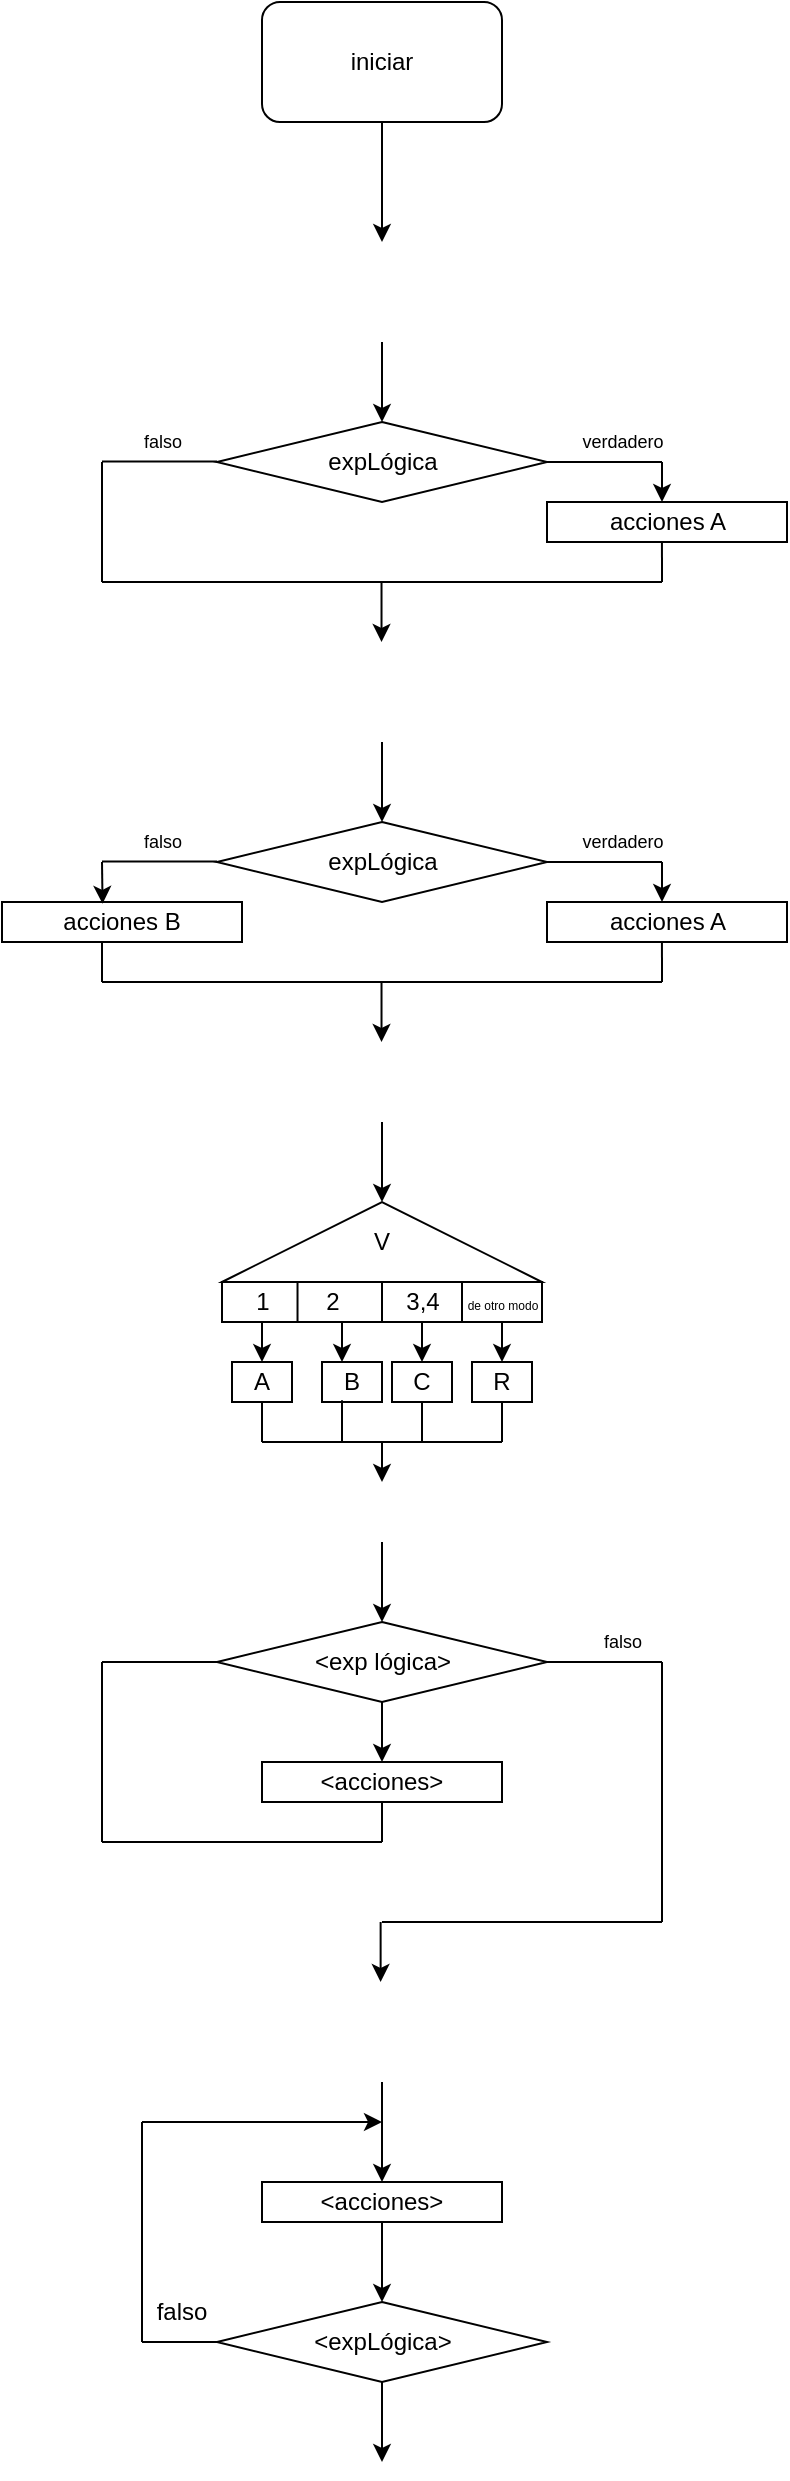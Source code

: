 <mxfile version="20.3.3" type="github">
  <diagram id="kRvHD2GlXKEN1Marm6bR" name="Página-1">
    <mxGraphModel dx="419" dy="631" grid="1" gridSize="10" guides="1" tooltips="1" connect="1" arrows="1" fold="1" page="1" pageScale="1" pageWidth="827" pageHeight="1169" math="0" shadow="0">
      <root>
        <mxCell id="0" />
        <mxCell id="1" parent="0" />
        <mxCell id="Mf4Op65rAEukfJ672IiG-1" value="iniciar" style="rounded=1;whiteSpace=wrap;html=1;" parent="1" vertex="1">
          <mxGeometry x="340" y="40" width="120" height="60" as="geometry" />
        </mxCell>
        <mxCell id="Mf4Op65rAEukfJ672IiG-2" value="" style="endArrow=classic;html=1;rounded=0;exitX=0.5;exitY=1;exitDx=0;exitDy=0;" parent="1" source="Mf4Op65rAEukfJ672IiG-1" edge="1">
          <mxGeometry width="50" height="50" relative="1" as="geometry">
            <mxPoint x="390" y="420" as="sourcePoint" />
            <mxPoint x="400" y="160" as="targetPoint" />
          </mxGeometry>
        </mxCell>
        <mxCell id="Mf4Op65rAEukfJ672IiG-3" value="expLógica" style="rhombus;whiteSpace=wrap;html=1;" parent="1" vertex="1">
          <mxGeometry x="317.5" y="250" width="165" height="40" as="geometry" />
        </mxCell>
        <mxCell id="Mf4Op65rAEukfJ672IiG-10" value="" style="endArrow=none;html=1;rounded=0;" parent="1" edge="1">
          <mxGeometry width="50" height="50" relative="1" as="geometry">
            <mxPoint x="482.5" y="270" as="sourcePoint" />
            <mxPoint x="540" y="270" as="targetPoint" />
            <Array as="points">
              <mxPoint x="512.5" y="270" />
            </Array>
          </mxGeometry>
        </mxCell>
        <mxCell id="Mf4Op65rAEukfJ672IiG-12" style="edgeStyle=orthogonalEdgeStyle;rounded=0;orthogonalLoop=1;jettySize=auto;html=1;exitX=0.5;exitY=1;exitDx=0;exitDy=0;" parent="1" source="Mf4Op65rAEukfJ672IiG-3" target="Mf4Op65rAEukfJ672IiG-3" edge="1">
          <mxGeometry relative="1" as="geometry" />
        </mxCell>
        <mxCell id="Mf4Op65rAEukfJ672IiG-13" value="" style="endArrow=none;html=1;rounded=0;startArrow=none;" parent="1" edge="1">
          <mxGeometry width="50" height="50" relative="1" as="geometry">
            <mxPoint x="512.5" y="270" as="sourcePoint" />
            <mxPoint x="540" y="270" as="targetPoint" />
            <Array as="points">
              <mxPoint x="512.5" y="270" />
            </Array>
          </mxGeometry>
        </mxCell>
        <mxCell id="Mf4Op65rAEukfJ672IiG-14" value="" style="endArrow=none;html=1;rounded=0;" parent="1" edge="1">
          <mxGeometry width="50" height="50" relative="1" as="geometry">
            <mxPoint x="260" y="269.71" as="sourcePoint" />
            <mxPoint x="317.5" y="269.71" as="targetPoint" />
            <Array as="points">
              <mxPoint x="290" y="269.71" />
            </Array>
          </mxGeometry>
        </mxCell>
        <mxCell id="Mf4Op65rAEukfJ672IiG-16" value="" style="endArrow=none;html=1;rounded=0;" parent="1" edge="1">
          <mxGeometry width="50" height="50" relative="1" as="geometry">
            <mxPoint x="260" y="330" as="sourcePoint" />
            <mxPoint x="260" y="270" as="targetPoint" />
          </mxGeometry>
        </mxCell>
        <mxCell id="Mf4Op65rAEukfJ672IiG-19" style="edgeStyle=orthogonalEdgeStyle;rounded=0;orthogonalLoop=1;jettySize=auto;html=1;exitX=0.5;exitY=1;exitDx=0;exitDy=0;" parent="1" source="Mf4Op65rAEukfJ672IiG-17" target="Mf4Op65rAEukfJ672IiG-17" edge="1">
          <mxGeometry relative="1" as="geometry" />
        </mxCell>
        <mxCell id="Mf4Op65rAEukfJ672IiG-21" value="" style="endArrow=none;html=1;rounded=0;" parent="1" edge="1">
          <mxGeometry width="50" height="50" relative="1" as="geometry">
            <mxPoint x="540" y="330" as="sourcePoint" />
            <mxPoint x="260" y="330" as="targetPoint" />
            <Array as="points" />
          </mxGeometry>
        </mxCell>
        <mxCell id="Mf4Op65rAEukfJ672IiG-17" value="acciones A" style="rounded=0;whiteSpace=wrap;html=1;" parent="1" vertex="1">
          <mxGeometry x="482.5" y="290" width="120" height="20" as="geometry" />
        </mxCell>
        <mxCell id="Mf4Op65rAEukfJ672IiG-23" value="" style="endArrow=classic;html=1;rounded=0;" parent="1" edge="1">
          <mxGeometry width="50" height="50" relative="1" as="geometry">
            <mxPoint x="540" y="270" as="sourcePoint" />
            <mxPoint x="540" y="290" as="targetPoint" />
            <Array as="points">
              <mxPoint x="540" y="290" />
            </Array>
          </mxGeometry>
        </mxCell>
        <mxCell id="Mf4Op65rAEukfJ672IiG-25" value="" style="endArrow=none;html=1;rounded=0;exitX=0.479;exitY=1.025;exitDx=0;exitDy=0;exitPerimeter=0;" parent="1" source="Mf4Op65rAEukfJ672IiG-17" edge="1">
          <mxGeometry width="50" height="50" relative="1" as="geometry">
            <mxPoint x="380" y="350" as="sourcePoint" />
            <mxPoint x="540" y="330" as="targetPoint" />
          </mxGeometry>
        </mxCell>
        <mxCell id="Mf4Op65rAEukfJ672IiG-26" value="" style="endArrow=classic;html=1;rounded=0;entryX=0.5;entryY=0;entryDx=0;entryDy=0;" parent="1" target="Mf4Op65rAEukfJ672IiG-3" edge="1">
          <mxGeometry width="50" height="50" relative="1" as="geometry">
            <mxPoint x="400" y="210" as="sourcePoint" />
            <mxPoint x="430" y="290" as="targetPoint" />
          </mxGeometry>
        </mxCell>
        <mxCell id="Mf4Op65rAEukfJ672IiG-29" value="" style="endArrow=none;html=1;rounded=0;" parent="1" edge="1">
          <mxGeometry width="50" height="50" relative="1" as="geometry">
            <mxPoint x="482.5" y="270" as="sourcePoint" />
            <mxPoint x="482.5" y="270" as="targetPoint" />
            <Array as="points" />
          </mxGeometry>
        </mxCell>
        <mxCell id="Mf4Op65rAEukfJ672IiG-30" value="falso" style="text;html=1;align=center;verticalAlign=middle;resizable=0;points=[];autosize=1;strokeColor=none;fillColor=none;fontSize=9;" parent="1" vertex="1">
          <mxGeometry x="270" y="250" width="40" height="20" as="geometry" />
        </mxCell>
        <mxCell id="Mf4Op65rAEukfJ672IiG-32" value="verdadero" style="text;html=1;align=center;verticalAlign=middle;resizable=0;points=[];autosize=1;strokeColor=none;fillColor=none;fontSize=9;" parent="1" vertex="1">
          <mxGeometry x="490" y="250" width="60" height="20" as="geometry" />
        </mxCell>
        <mxCell id="Mf4Op65rAEukfJ672IiG-34" value="" style="endArrow=classic;html=1;rounded=0;fontSize=9;" parent="1" edge="1">
          <mxGeometry width="50" height="50" relative="1" as="geometry">
            <mxPoint x="399.76" y="330" as="sourcePoint" />
            <mxPoint x="399.76" y="360" as="targetPoint" />
          </mxGeometry>
        </mxCell>
        <mxCell id="Mf4Op65rAEukfJ672IiG-51" value="expLógica" style="rhombus;whiteSpace=wrap;html=1;" parent="1" vertex="1">
          <mxGeometry x="317.5" y="450" width="165" height="40" as="geometry" />
        </mxCell>
        <mxCell id="Mf4Op65rAEukfJ672IiG-52" value="" style="endArrow=none;html=1;rounded=0;" parent="1" edge="1">
          <mxGeometry width="50" height="50" relative="1" as="geometry">
            <mxPoint x="482.5" y="470" as="sourcePoint" />
            <mxPoint x="540" y="470" as="targetPoint" />
            <Array as="points">
              <mxPoint x="512.5" y="470" />
            </Array>
          </mxGeometry>
        </mxCell>
        <mxCell id="Mf4Op65rAEukfJ672IiG-53" style="edgeStyle=orthogonalEdgeStyle;rounded=0;orthogonalLoop=1;jettySize=auto;html=1;exitX=0.5;exitY=1;exitDx=0;exitDy=0;" parent="1" source="Mf4Op65rAEukfJ672IiG-51" target="Mf4Op65rAEukfJ672IiG-51" edge="1">
          <mxGeometry relative="1" as="geometry" />
        </mxCell>
        <mxCell id="Mf4Op65rAEukfJ672IiG-54" value="" style="endArrow=none;html=1;rounded=0;startArrow=none;" parent="1" edge="1">
          <mxGeometry width="50" height="50" relative="1" as="geometry">
            <mxPoint x="512.5" y="470" as="sourcePoint" />
            <mxPoint x="540" y="470" as="targetPoint" />
            <Array as="points">
              <mxPoint x="512.5" y="470" />
            </Array>
          </mxGeometry>
        </mxCell>
        <mxCell id="Mf4Op65rAEukfJ672IiG-55" value="" style="endArrow=none;html=1;rounded=0;" parent="1" edge="1">
          <mxGeometry width="50" height="50" relative="1" as="geometry">
            <mxPoint x="260" y="469.71" as="sourcePoint" />
            <mxPoint x="317.5" y="469.71" as="targetPoint" />
            <Array as="points">
              <mxPoint x="290" y="469.71" />
            </Array>
          </mxGeometry>
        </mxCell>
        <mxCell id="Mf4Op65rAEukfJ672IiG-57" style="edgeStyle=orthogonalEdgeStyle;rounded=0;orthogonalLoop=1;jettySize=auto;html=1;exitX=0.5;exitY=1;exitDx=0;exitDy=0;" parent="1" source="Mf4Op65rAEukfJ672IiG-59" target="Mf4Op65rAEukfJ672IiG-59" edge="1">
          <mxGeometry relative="1" as="geometry" />
        </mxCell>
        <mxCell id="Mf4Op65rAEukfJ672IiG-58" value="" style="endArrow=none;html=1;rounded=0;" parent="1" edge="1">
          <mxGeometry width="50" height="50" relative="1" as="geometry">
            <mxPoint x="540" y="530" as="sourcePoint" />
            <mxPoint x="260" y="530" as="targetPoint" />
            <Array as="points" />
          </mxGeometry>
        </mxCell>
        <mxCell id="Mf4Op65rAEukfJ672IiG-59" value="acciones A" style="rounded=0;whiteSpace=wrap;html=1;" parent="1" vertex="1">
          <mxGeometry x="482.5" y="490" width="120" height="20" as="geometry" />
        </mxCell>
        <mxCell id="Mf4Op65rAEukfJ672IiG-60" value="" style="endArrow=classic;html=1;rounded=0;" parent="1" edge="1">
          <mxGeometry width="50" height="50" relative="1" as="geometry">
            <mxPoint x="540" y="470" as="sourcePoint" />
            <mxPoint x="540" y="490" as="targetPoint" />
            <Array as="points">
              <mxPoint x="540" y="490" />
            </Array>
          </mxGeometry>
        </mxCell>
        <mxCell id="Mf4Op65rAEukfJ672IiG-61" value="" style="endArrow=none;html=1;rounded=0;exitX=0.479;exitY=1.025;exitDx=0;exitDy=0;exitPerimeter=0;" parent="1" source="Mf4Op65rAEukfJ672IiG-59" edge="1">
          <mxGeometry width="50" height="50" relative="1" as="geometry">
            <mxPoint x="380" y="550" as="sourcePoint" />
            <mxPoint x="540" y="530" as="targetPoint" />
          </mxGeometry>
        </mxCell>
        <mxCell id="Mf4Op65rAEukfJ672IiG-62" value="" style="endArrow=classic;html=1;rounded=0;entryX=0.5;entryY=0;entryDx=0;entryDy=0;" parent="1" target="Mf4Op65rAEukfJ672IiG-51" edge="1">
          <mxGeometry width="50" height="50" relative="1" as="geometry">
            <mxPoint x="400" y="410" as="sourcePoint" />
            <mxPoint x="430" y="490" as="targetPoint" />
          </mxGeometry>
        </mxCell>
        <mxCell id="Mf4Op65rAEukfJ672IiG-63" value="" style="endArrow=none;html=1;rounded=0;" parent="1" edge="1">
          <mxGeometry width="50" height="50" relative="1" as="geometry">
            <mxPoint x="482.5" y="470" as="sourcePoint" />
            <mxPoint x="482.5" y="470" as="targetPoint" />
            <Array as="points" />
          </mxGeometry>
        </mxCell>
        <mxCell id="Mf4Op65rAEukfJ672IiG-64" value="falso" style="text;html=1;align=center;verticalAlign=middle;resizable=0;points=[];autosize=1;strokeColor=none;fillColor=none;fontSize=9;" parent="1" vertex="1">
          <mxGeometry x="270" y="450" width="40" height="20" as="geometry" />
        </mxCell>
        <mxCell id="Mf4Op65rAEukfJ672IiG-65" value="verdadero" style="text;html=1;align=center;verticalAlign=middle;resizable=0;points=[];autosize=1;strokeColor=none;fillColor=none;fontSize=9;" parent="1" vertex="1">
          <mxGeometry x="490" y="450" width="60" height="20" as="geometry" />
        </mxCell>
        <mxCell id="Mf4Op65rAEukfJ672IiG-66" value="" style="endArrow=classic;html=1;rounded=0;fontSize=9;" parent="1" edge="1">
          <mxGeometry width="50" height="50" relative="1" as="geometry">
            <mxPoint x="399.76" y="530" as="sourcePoint" />
            <mxPoint x="399.76" y="560" as="targetPoint" />
          </mxGeometry>
        </mxCell>
        <mxCell id="Mf4Op65rAEukfJ672IiG-68" value="acciones B" style="rounded=0;whiteSpace=wrap;html=1;" parent="1" vertex="1">
          <mxGeometry x="210" y="490" width="120" height="20" as="geometry" />
        </mxCell>
        <mxCell id="Mf4Op65rAEukfJ672IiG-70" value="" style="endArrow=classic;html=1;rounded=0;fontSize=9;entryX=0.419;entryY=0.044;entryDx=0;entryDy=0;entryPerimeter=0;" parent="1" target="Mf4Op65rAEukfJ672IiG-68" edge="1">
          <mxGeometry width="50" height="50" relative="1" as="geometry">
            <mxPoint x="260" y="470" as="sourcePoint" />
            <mxPoint x="500" y="430" as="targetPoint" />
          </mxGeometry>
        </mxCell>
        <mxCell id="Mf4Op65rAEukfJ672IiG-71" value="" style="endArrow=none;html=1;rounded=0;fontSize=9;" parent="1" edge="1">
          <mxGeometry width="50" height="50" relative="1" as="geometry">
            <mxPoint x="260" y="530" as="sourcePoint" />
            <mxPoint x="260" y="510" as="targetPoint" />
          </mxGeometry>
        </mxCell>
        <mxCell id="Feh-Vbz6Swj2y_ff7GnQ-1" value="" style="endArrow=classic;html=1;rounded=0;" edge="1" parent="1">
          <mxGeometry width="50" height="50" relative="1" as="geometry">
            <mxPoint x="400" y="600" as="sourcePoint" />
            <mxPoint x="400" y="640" as="targetPoint" />
          </mxGeometry>
        </mxCell>
        <mxCell id="Feh-Vbz6Swj2y_ff7GnQ-3" value="V" style="triangle;whiteSpace=wrap;html=1;direction=north;" vertex="1" parent="1">
          <mxGeometry x="320" y="640" width="160" height="40" as="geometry" />
        </mxCell>
        <mxCell id="Feh-Vbz6Swj2y_ff7GnQ-4" value="" style="rounded=0;whiteSpace=wrap;html=1;" vertex="1" parent="1">
          <mxGeometry x="320" y="680" width="160" height="20" as="geometry" />
        </mxCell>
        <mxCell id="Feh-Vbz6Swj2y_ff7GnQ-12" value="" style="endArrow=none;html=1;rounded=0;exitX=0.5;exitY=1;exitDx=0;exitDy=0;entryX=0;entryY=0.5;entryDx=0;entryDy=0;" edge="1" parent="1" source="Feh-Vbz6Swj2y_ff7GnQ-4" target="Feh-Vbz6Swj2y_ff7GnQ-3">
          <mxGeometry width="50" height="50" relative="1" as="geometry">
            <mxPoint x="370" y="710" as="sourcePoint" />
            <mxPoint x="420" y="660" as="targetPoint" />
          </mxGeometry>
        </mxCell>
        <mxCell id="Feh-Vbz6Swj2y_ff7GnQ-13" value="" style="endArrow=none;html=1;rounded=0;exitX=0.236;exitY=1;exitDx=0;exitDy=0;exitPerimeter=0;entryX=0.236;entryY=0;entryDx=0;entryDy=0;entryPerimeter=0;" edge="1" parent="1" source="Feh-Vbz6Swj2y_ff7GnQ-4" target="Feh-Vbz6Swj2y_ff7GnQ-4">
          <mxGeometry width="50" height="50" relative="1" as="geometry">
            <mxPoint x="370" y="710" as="sourcePoint" />
            <mxPoint x="420" y="660" as="targetPoint" />
          </mxGeometry>
        </mxCell>
        <mxCell id="Feh-Vbz6Swj2y_ff7GnQ-14" value="" style="endArrow=none;html=1;rounded=0;exitX=0.75;exitY=1;exitDx=0;exitDy=0;entryX=0;entryY=0.75;entryDx=0;entryDy=0;" edge="1" parent="1" source="Feh-Vbz6Swj2y_ff7GnQ-4" target="Feh-Vbz6Swj2y_ff7GnQ-3">
          <mxGeometry width="50" height="50" relative="1" as="geometry">
            <mxPoint x="370" y="710" as="sourcePoint" />
            <mxPoint x="420" y="660" as="targetPoint" />
          </mxGeometry>
        </mxCell>
        <mxCell id="Feh-Vbz6Swj2y_ff7GnQ-15" value="1" style="text;html=1;align=center;verticalAlign=middle;resizable=0;points=[];autosize=1;strokeColor=none;fillColor=none;" vertex="1" parent="1">
          <mxGeometry x="325" y="675" width="30" height="30" as="geometry" />
        </mxCell>
        <mxCell id="Feh-Vbz6Swj2y_ff7GnQ-16" value="2" style="text;html=1;align=center;verticalAlign=middle;resizable=0;points=[];autosize=1;strokeColor=none;fillColor=none;" vertex="1" parent="1">
          <mxGeometry x="360" y="675" width="30" height="30" as="geometry" />
        </mxCell>
        <mxCell id="Feh-Vbz6Swj2y_ff7GnQ-17" value="3,4" style="text;html=1;align=center;verticalAlign=middle;resizable=0;points=[];autosize=1;strokeColor=none;fillColor=none;" vertex="1" parent="1">
          <mxGeometry x="400" y="675" width="40" height="30" as="geometry" />
        </mxCell>
        <mxCell id="Feh-Vbz6Swj2y_ff7GnQ-18" value="&lt;span style=&quot;font-size: 6px;&quot;&gt;de otro modo&lt;br&gt;&lt;/span&gt;" style="text;html=1;align=center;verticalAlign=middle;resizable=0;points=[];autosize=1;strokeColor=none;fillColor=none;rotation=0;" vertex="1" parent="1">
          <mxGeometry x="430" y="675" width="60" height="30" as="geometry" />
        </mxCell>
        <mxCell id="Feh-Vbz6Swj2y_ff7GnQ-19" value="" style="endArrow=classic;html=1;rounded=0;fontSize=6;exitX=0.5;exitY=0.833;exitDx=0;exitDy=0;exitPerimeter=0;" edge="1" parent="1" source="Feh-Vbz6Swj2y_ff7GnQ-15">
          <mxGeometry width="50" height="50" relative="1" as="geometry">
            <mxPoint x="370" y="710" as="sourcePoint" />
            <mxPoint x="340" y="720" as="targetPoint" />
          </mxGeometry>
        </mxCell>
        <mxCell id="Feh-Vbz6Swj2y_ff7GnQ-20" value="" style="endArrow=classic;html=1;rounded=0;fontSize=6;" edge="1" parent="1">
          <mxGeometry width="50" height="50" relative="1" as="geometry">
            <mxPoint x="380" y="700" as="sourcePoint" />
            <mxPoint x="380" y="720" as="targetPoint" />
          </mxGeometry>
        </mxCell>
        <mxCell id="Feh-Vbz6Swj2y_ff7GnQ-21" value="" style="endArrow=classic;html=1;rounded=0;fontSize=6;" edge="1" parent="1">
          <mxGeometry width="50" height="50" relative="1" as="geometry">
            <mxPoint x="420" y="700" as="sourcePoint" />
            <mxPoint x="420" y="720" as="targetPoint" />
          </mxGeometry>
        </mxCell>
        <mxCell id="Feh-Vbz6Swj2y_ff7GnQ-26" value="" style="endArrow=classic;html=1;rounded=0;fontSize=6;exitX=0.5;exitY=0.833;exitDx=0;exitDy=0;exitPerimeter=0;" edge="1" parent="1" source="Feh-Vbz6Swj2y_ff7GnQ-18">
          <mxGeometry width="50" height="50" relative="1" as="geometry">
            <mxPoint x="420" y="710" as="sourcePoint" />
            <mxPoint x="460" y="720" as="targetPoint" />
          </mxGeometry>
        </mxCell>
        <mxCell id="Feh-Vbz6Swj2y_ff7GnQ-41" value="" style="rounded=0;whiteSpace=wrap;html=1;fontSize=12;" vertex="1" parent="1">
          <mxGeometry x="325" y="720" width="30" height="20" as="geometry" />
        </mxCell>
        <mxCell id="Feh-Vbz6Swj2y_ff7GnQ-43" value="" style="rounded=0;whiteSpace=wrap;html=1;fontSize=12;" vertex="1" parent="1">
          <mxGeometry x="405" y="720" width="30" height="20" as="geometry" />
        </mxCell>
        <mxCell id="Feh-Vbz6Swj2y_ff7GnQ-44" value="" style="rounded=0;whiteSpace=wrap;html=1;fontSize=12;" vertex="1" parent="1">
          <mxGeometry x="370" y="720" width="30" height="20" as="geometry" />
        </mxCell>
        <mxCell id="Feh-Vbz6Swj2y_ff7GnQ-45" value="" style="rounded=0;whiteSpace=wrap;html=1;fontSize=12;" vertex="1" parent="1">
          <mxGeometry x="445" y="720" width="30" height="20" as="geometry" />
        </mxCell>
        <mxCell id="Feh-Vbz6Swj2y_ff7GnQ-52" value="" style="endArrow=none;html=1;rounded=0;fontSize=12;exitX=0.5;exitY=1;exitDx=0;exitDy=0;" edge="1" parent="1" source="Feh-Vbz6Swj2y_ff7GnQ-41">
          <mxGeometry width="50" height="50" relative="1" as="geometry">
            <mxPoint x="340" y="745" as="sourcePoint" />
            <mxPoint x="340" y="760" as="targetPoint" />
          </mxGeometry>
        </mxCell>
        <mxCell id="Feh-Vbz6Swj2y_ff7GnQ-53" value="" style="endArrow=none;html=1;rounded=0;fontSize=12;" edge="1" parent="1">
          <mxGeometry width="50" height="50" relative="1" as="geometry">
            <mxPoint x="340" y="760" as="sourcePoint" />
            <mxPoint x="460" y="760" as="targetPoint" />
          </mxGeometry>
        </mxCell>
        <mxCell id="Feh-Vbz6Swj2y_ff7GnQ-54" value="" style="endArrow=none;html=1;rounded=0;fontSize=12;entryX=0.5;entryY=1;entryDx=0;entryDy=0;" edge="1" parent="1" target="Feh-Vbz6Swj2y_ff7GnQ-45">
          <mxGeometry width="50" height="50" relative="1" as="geometry">
            <mxPoint x="460" y="760" as="sourcePoint" />
            <mxPoint x="460" y="745" as="targetPoint" />
          </mxGeometry>
        </mxCell>
        <mxCell id="Feh-Vbz6Swj2y_ff7GnQ-56" value="" style="endArrow=none;html=1;rounded=0;fontSize=12;entryX=0.333;entryY=0.958;entryDx=0;entryDy=0;entryPerimeter=0;" edge="1" parent="1" target="Feh-Vbz6Swj2y_ff7GnQ-44">
          <mxGeometry width="50" height="50" relative="1" as="geometry">
            <mxPoint x="380" y="760" as="sourcePoint" />
            <mxPoint x="440" y="730" as="targetPoint" />
          </mxGeometry>
        </mxCell>
        <mxCell id="Feh-Vbz6Swj2y_ff7GnQ-57" value="" style="endArrow=none;html=1;rounded=0;fontSize=12;entryX=0.5;entryY=1;entryDx=0;entryDy=0;" edge="1" parent="1" target="Feh-Vbz6Swj2y_ff7GnQ-43">
          <mxGeometry width="50" height="50" relative="1" as="geometry">
            <mxPoint x="420" y="760" as="sourcePoint" />
            <mxPoint x="440" y="790" as="targetPoint" />
          </mxGeometry>
        </mxCell>
        <mxCell id="Feh-Vbz6Swj2y_ff7GnQ-58" value="A" style="text;html=1;strokeColor=none;fillColor=none;align=center;verticalAlign=middle;whiteSpace=wrap;rounded=0;fontSize=12;" vertex="1" parent="1">
          <mxGeometry x="310" y="715" width="60" height="30" as="geometry" />
        </mxCell>
        <mxCell id="Feh-Vbz6Swj2y_ff7GnQ-59" value="B" style="text;html=1;strokeColor=none;fillColor=none;align=center;verticalAlign=middle;whiteSpace=wrap;rounded=0;fontSize=12;" vertex="1" parent="1">
          <mxGeometry x="355" y="715" width="60" height="30" as="geometry" />
        </mxCell>
        <mxCell id="Feh-Vbz6Swj2y_ff7GnQ-60" value="C" style="text;html=1;strokeColor=none;fillColor=none;align=center;verticalAlign=middle;whiteSpace=wrap;rounded=0;fontSize=12;" vertex="1" parent="1">
          <mxGeometry x="390" y="715" width="60" height="30" as="geometry" />
        </mxCell>
        <mxCell id="Feh-Vbz6Swj2y_ff7GnQ-61" value="R" style="text;html=1;strokeColor=none;fillColor=none;align=center;verticalAlign=middle;whiteSpace=wrap;rounded=0;fontSize=12;" vertex="1" parent="1">
          <mxGeometry x="430" y="715" width="60" height="30" as="geometry" />
        </mxCell>
        <mxCell id="Feh-Vbz6Swj2y_ff7GnQ-62" value="" style="endArrow=classic;html=1;rounded=0;fontSize=12;" edge="1" parent="1">
          <mxGeometry width="50" height="50" relative="1" as="geometry">
            <mxPoint x="400" y="760" as="sourcePoint" />
            <mxPoint x="400" y="780" as="targetPoint" />
          </mxGeometry>
        </mxCell>
        <mxCell id="Feh-Vbz6Swj2y_ff7GnQ-144" value="&amp;lt;exp lógica&amp;gt;" style="rhombus;whiteSpace=wrap;html=1;" vertex="1" parent="1">
          <mxGeometry x="317.5" y="850" width="165" height="40" as="geometry" />
        </mxCell>
        <mxCell id="Feh-Vbz6Swj2y_ff7GnQ-145" value="" style="endArrow=none;html=1;rounded=0;" edge="1" parent="1">
          <mxGeometry width="50" height="50" relative="1" as="geometry">
            <mxPoint x="482.5" y="870" as="sourcePoint" />
            <mxPoint x="540" y="870" as="targetPoint" />
            <Array as="points">
              <mxPoint x="512.5" y="870" />
            </Array>
          </mxGeometry>
        </mxCell>
        <mxCell id="Feh-Vbz6Swj2y_ff7GnQ-146" style="edgeStyle=orthogonalEdgeStyle;rounded=0;orthogonalLoop=1;jettySize=auto;html=1;exitX=0.5;exitY=1;exitDx=0;exitDy=0;" edge="1" parent="1" source="Feh-Vbz6Swj2y_ff7GnQ-144" target="Feh-Vbz6Swj2y_ff7GnQ-144">
          <mxGeometry relative="1" as="geometry" />
        </mxCell>
        <mxCell id="Feh-Vbz6Swj2y_ff7GnQ-147" value="" style="endArrow=none;html=1;rounded=0;startArrow=none;" edge="1" parent="1">
          <mxGeometry width="50" height="50" relative="1" as="geometry">
            <mxPoint x="512.5" y="870" as="sourcePoint" />
            <mxPoint x="540" y="870" as="targetPoint" />
            <Array as="points">
              <mxPoint x="512.5" y="870" />
            </Array>
          </mxGeometry>
        </mxCell>
        <mxCell id="Feh-Vbz6Swj2y_ff7GnQ-149" value="" style="endArrow=none;html=1;rounded=0;" edge="1" parent="1">
          <mxGeometry width="50" height="50" relative="1" as="geometry">
            <mxPoint x="260" y="960" as="sourcePoint" />
            <mxPoint x="260" y="870" as="targetPoint" />
          </mxGeometry>
        </mxCell>
        <mxCell id="Feh-Vbz6Swj2y_ff7GnQ-150" style="edgeStyle=orthogonalEdgeStyle;rounded=0;orthogonalLoop=1;jettySize=auto;html=1;exitX=0.5;exitY=1;exitDx=0;exitDy=0;" edge="1" parent="1" source="Feh-Vbz6Swj2y_ff7GnQ-152" target="Feh-Vbz6Swj2y_ff7GnQ-152">
          <mxGeometry relative="1" as="geometry" />
        </mxCell>
        <mxCell id="Feh-Vbz6Swj2y_ff7GnQ-152" value="&amp;lt;acciones&amp;gt;" style="rounded=0;whiteSpace=wrap;html=1;" vertex="1" parent="1">
          <mxGeometry x="340" y="920" width="120" height="20" as="geometry" />
        </mxCell>
        <mxCell id="Feh-Vbz6Swj2y_ff7GnQ-155" value="" style="endArrow=classic;html=1;rounded=0;entryX=0.5;entryY=0;entryDx=0;entryDy=0;" edge="1" parent="1" target="Feh-Vbz6Swj2y_ff7GnQ-144">
          <mxGeometry width="50" height="50" relative="1" as="geometry">
            <mxPoint x="400" y="810" as="sourcePoint" />
            <mxPoint x="430" y="890" as="targetPoint" />
          </mxGeometry>
        </mxCell>
        <mxCell id="Feh-Vbz6Swj2y_ff7GnQ-156" value="" style="endArrow=none;html=1;rounded=0;" edge="1" parent="1">
          <mxGeometry width="50" height="50" relative="1" as="geometry">
            <mxPoint x="482.5" y="870" as="sourcePoint" />
            <mxPoint x="482.5" y="870" as="targetPoint" />
            <Array as="points" />
          </mxGeometry>
        </mxCell>
        <mxCell id="Feh-Vbz6Swj2y_ff7GnQ-158" value="falso" style="text;html=1;align=center;verticalAlign=middle;resizable=0;points=[];autosize=1;strokeColor=none;fillColor=none;fontSize=9;" vertex="1" parent="1">
          <mxGeometry x="500" y="850" width="40" height="20" as="geometry" />
        </mxCell>
        <mxCell id="Feh-Vbz6Swj2y_ff7GnQ-159" value="" style="endArrow=classic;html=1;rounded=0;fontSize=9;" edge="1" parent="1">
          <mxGeometry width="50" height="50" relative="1" as="geometry">
            <mxPoint x="399.31" y="1000" as="sourcePoint" />
            <mxPoint x="399.31" y="1030" as="targetPoint" />
          </mxGeometry>
        </mxCell>
        <mxCell id="Feh-Vbz6Swj2y_ff7GnQ-162" value="" style="endArrow=none;html=1;rounded=0;fontSize=12;entryX=0.5;entryY=1;entryDx=0;entryDy=0;" edge="1" parent="1" target="Feh-Vbz6Swj2y_ff7GnQ-152">
          <mxGeometry width="50" height="50" relative="1" as="geometry">
            <mxPoint x="400" y="960" as="sourcePoint" />
            <mxPoint x="420" y="950" as="targetPoint" />
          </mxGeometry>
        </mxCell>
        <mxCell id="Feh-Vbz6Swj2y_ff7GnQ-163" value="" style="endArrow=none;html=1;rounded=0;fontSize=12;" edge="1" parent="1">
          <mxGeometry width="50" height="50" relative="1" as="geometry">
            <mxPoint x="540" y="870" as="sourcePoint" />
            <mxPoint x="540" y="1000" as="targetPoint" />
          </mxGeometry>
        </mxCell>
        <mxCell id="Feh-Vbz6Swj2y_ff7GnQ-165" value="" style="endArrow=none;html=1;rounded=0;fontSize=12;" edge="1" parent="1">
          <mxGeometry width="50" height="50" relative="1" as="geometry">
            <mxPoint x="400" y="1000" as="sourcePoint" />
            <mxPoint x="540" y="1000" as="targetPoint" />
          </mxGeometry>
        </mxCell>
        <mxCell id="Feh-Vbz6Swj2y_ff7GnQ-166" value="" style="endArrow=none;html=1;rounded=0;fontSize=12;entryX=0;entryY=0.5;entryDx=0;entryDy=0;" edge="1" parent="1" target="Feh-Vbz6Swj2y_ff7GnQ-144">
          <mxGeometry width="50" height="50" relative="1" as="geometry">
            <mxPoint x="260" y="870" as="sourcePoint" />
            <mxPoint x="490" y="880" as="targetPoint" />
          </mxGeometry>
        </mxCell>
        <mxCell id="Feh-Vbz6Swj2y_ff7GnQ-167" value="" style="endArrow=classic;html=1;rounded=0;fontSize=12;exitX=0.5;exitY=1;exitDx=0;exitDy=0;entryX=0.5;entryY=0;entryDx=0;entryDy=0;" edge="1" parent="1" source="Feh-Vbz6Swj2y_ff7GnQ-144" target="Feh-Vbz6Swj2y_ff7GnQ-152">
          <mxGeometry width="50" height="50" relative="1" as="geometry">
            <mxPoint x="410" y="900" as="sourcePoint" />
            <mxPoint x="490" y="880" as="targetPoint" />
          </mxGeometry>
        </mxCell>
        <mxCell id="Feh-Vbz6Swj2y_ff7GnQ-168" value="" style="endArrow=none;html=1;rounded=0;fontSize=12;" edge="1" parent="1">
          <mxGeometry width="50" height="50" relative="1" as="geometry">
            <mxPoint x="260" y="960" as="sourcePoint" />
            <mxPoint x="400" y="960" as="targetPoint" />
          </mxGeometry>
        </mxCell>
        <mxCell id="Feh-Vbz6Swj2y_ff7GnQ-169" value="&amp;lt;expLógica&amp;gt;" style="rhombus;whiteSpace=wrap;html=1;" vertex="1" parent="1">
          <mxGeometry x="317.5" y="1190" width="165" height="40" as="geometry" />
        </mxCell>
        <mxCell id="Feh-Vbz6Swj2y_ff7GnQ-171" style="edgeStyle=orthogonalEdgeStyle;rounded=0;orthogonalLoop=1;jettySize=auto;html=1;exitX=0.5;exitY=1;exitDx=0;exitDy=0;" edge="1" parent="1" source="Feh-Vbz6Swj2y_ff7GnQ-169" target="Feh-Vbz6Swj2y_ff7GnQ-169">
          <mxGeometry relative="1" as="geometry" />
        </mxCell>
        <mxCell id="Feh-Vbz6Swj2y_ff7GnQ-175" style="edgeStyle=orthogonalEdgeStyle;rounded=0;orthogonalLoop=1;jettySize=auto;html=1;exitX=0.5;exitY=1;exitDx=0;exitDy=0;" edge="1" parent="1" source="Feh-Vbz6Swj2y_ff7GnQ-177" target="Feh-Vbz6Swj2y_ff7GnQ-177">
          <mxGeometry relative="1" as="geometry" />
        </mxCell>
        <mxCell id="Feh-Vbz6Swj2y_ff7GnQ-177" value="&amp;lt;acciones&amp;gt;" style="rounded=0;whiteSpace=wrap;html=1;" vertex="1" parent="1">
          <mxGeometry x="340" y="1130" width="120" height="20" as="geometry" />
        </mxCell>
        <mxCell id="Feh-Vbz6Swj2y_ff7GnQ-181" value="" style="endArrow=none;html=1;rounded=0;" edge="1" parent="1">
          <mxGeometry width="50" height="50" relative="1" as="geometry">
            <mxPoint x="482.5" y="1130" as="sourcePoint" />
            <mxPoint x="482.5" y="1130" as="targetPoint" />
            <Array as="points" />
          </mxGeometry>
        </mxCell>
        <mxCell id="Feh-Vbz6Swj2y_ff7GnQ-185" value="" style="endArrow=classic;html=1;rounded=0;fontSize=12;exitX=0.5;exitY=1;exitDx=0;exitDy=0;entryX=0.5;entryY=0;entryDx=0;entryDy=0;" edge="1" parent="1" source="Feh-Vbz6Swj2y_ff7GnQ-177" target="Feh-Vbz6Swj2y_ff7GnQ-169">
          <mxGeometry width="50" height="50" relative="1" as="geometry">
            <mxPoint x="400" y="1180" as="sourcePoint" />
            <mxPoint x="490" y="1030" as="targetPoint" />
          </mxGeometry>
        </mxCell>
        <mxCell id="Feh-Vbz6Swj2y_ff7GnQ-186" value="" style="endArrow=classic;html=1;rounded=0;fontSize=12;entryX=0.5;entryY=0;entryDx=0;entryDy=0;" edge="1" parent="1" target="Feh-Vbz6Swj2y_ff7GnQ-177">
          <mxGeometry width="50" height="50" relative="1" as="geometry">
            <mxPoint x="400" y="1080" as="sourcePoint" />
            <mxPoint x="490" y="1030" as="targetPoint" />
          </mxGeometry>
        </mxCell>
        <mxCell id="Feh-Vbz6Swj2y_ff7GnQ-187" value="" style="endArrow=classic;html=1;rounded=0;fontSize=12;exitX=0.5;exitY=1;exitDx=0;exitDy=0;" edge="1" parent="1" source="Feh-Vbz6Swj2y_ff7GnQ-169">
          <mxGeometry width="50" height="50" relative="1" as="geometry">
            <mxPoint x="380" y="1080" as="sourcePoint" />
            <mxPoint x="400" y="1270" as="targetPoint" />
          </mxGeometry>
        </mxCell>
        <mxCell id="Feh-Vbz6Swj2y_ff7GnQ-188" value="" style="endArrow=none;html=1;rounded=0;fontSize=12;exitX=0;exitY=0.5;exitDx=0;exitDy=0;" edge="1" parent="1" source="Feh-Vbz6Swj2y_ff7GnQ-169">
          <mxGeometry width="50" height="50" relative="1" as="geometry">
            <mxPoint x="380" y="1080" as="sourcePoint" />
            <mxPoint x="280" y="1210" as="targetPoint" />
          </mxGeometry>
        </mxCell>
        <mxCell id="Feh-Vbz6Swj2y_ff7GnQ-189" value="" style="endArrow=none;html=1;rounded=0;fontSize=12;" edge="1" parent="1">
          <mxGeometry width="50" height="50" relative="1" as="geometry">
            <mxPoint x="280" y="1210" as="sourcePoint" />
            <mxPoint x="280" y="1100" as="targetPoint" />
          </mxGeometry>
        </mxCell>
        <mxCell id="Feh-Vbz6Swj2y_ff7GnQ-190" value="" style="endArrow=classic;html=1;rounded=0;fontSize=12;" edge="1" parent="1">
          <mxGeometry width="50" height="50" relative="1" as="geometry">
            <mxPoint x="280" y="1100" as="sourcePoint" />
            <mxPoint x="400" y="1100" as="targetPoint" />
          </mxGeometry>
        </mxCell>
        <mxCell id="Feh-Vbz6Swj2y_ff7GnQ-191" value="falso" style="text;html=1;strokeColor=none;fillColor=none;align=center;verticalAlign=middle;whiteSpace=wrap;rounded=0;fontSize=12;" vertex="1" parent="1">
          <mxGeometry x="270" y="1180" width="60" height="30" as="geometry" />
        </mxCell>
      </root>
    </mxGraphModel>
  </diagram>
</mxfile>
